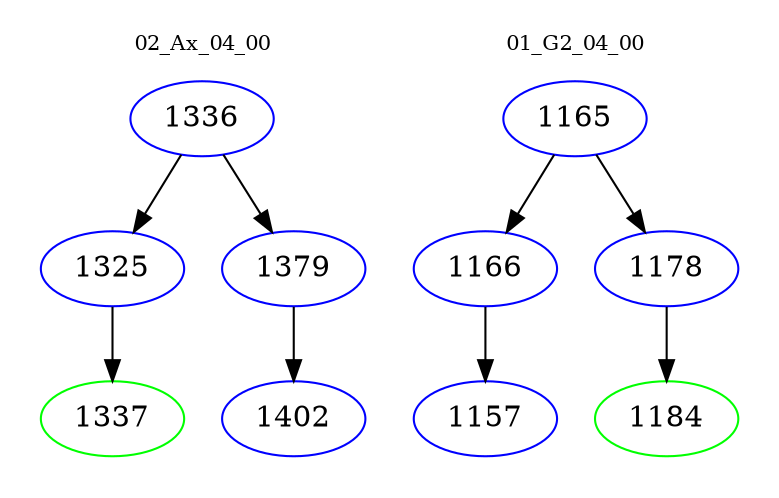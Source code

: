 digraph{
subgraph cluster_0 {
color = white
label = "02_Ax_04_00";
fontsize=10;
T0_1336 [label="1336", color="blue"]
T0_1336 -> T0_1325 [color="black"]
T0_1325 [label="1325", color="blue"]
T0_1325 -> T0_1337 [color="black"]
T0_1337 [label="1337", color="green"]
T0_1336 -> T0_1379 [color="black"]
T0_1379 [label="1379", color="blue"]
T0_1379 -> T0_1402 [color="black"]
T0_1402 [label="1402", color="blue"]
}
subgraph cluster_1 {
color = white
label = "01_G2_04_00";
fontsize=10;
T1_1165 [label="1165", color="blue"]
T1_1165 -> T1_1166 [color="black"]
T1_1166 [label="1166", color="blue"]
T1_1166 -> T1_1157 [color="black"]
T1_1157 [label="1157", color="blue"]
T1_1165 -> T1_1178 [color="black"]
T1_1178 [label="1178", color="blue"]
T1_1178 -> T1_1184 [color="black"]
T1_1184 [label="1184", color="green"]
}
}
